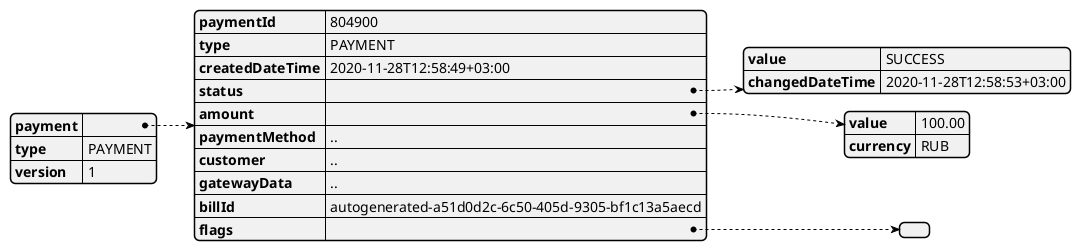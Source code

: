@startjson
{
  "payment":{
    "paymentId":"804900",
    "type":"PAYMENT",
    "createdDateTime":"2020-11-28T12:58:49+03:00",
    "status":{
        "value":"SUCCESS",
        "changedDateTime":"2020-11-28T12:58:53+03:00"
    },
    "amount":{
      "value":100.00,
      "currency":"RUB"
    },
    "paymentMethod":"..",
    "customer":"..",
    "gatewayData":"..",
    "billId":"autogenerated-a51d0d2c-6c50-405d-9305-bf1c13a5aecd",
    "flags":[]
  },
  "type":"PAYMENT",
  "version":"1"
}

@endjson
